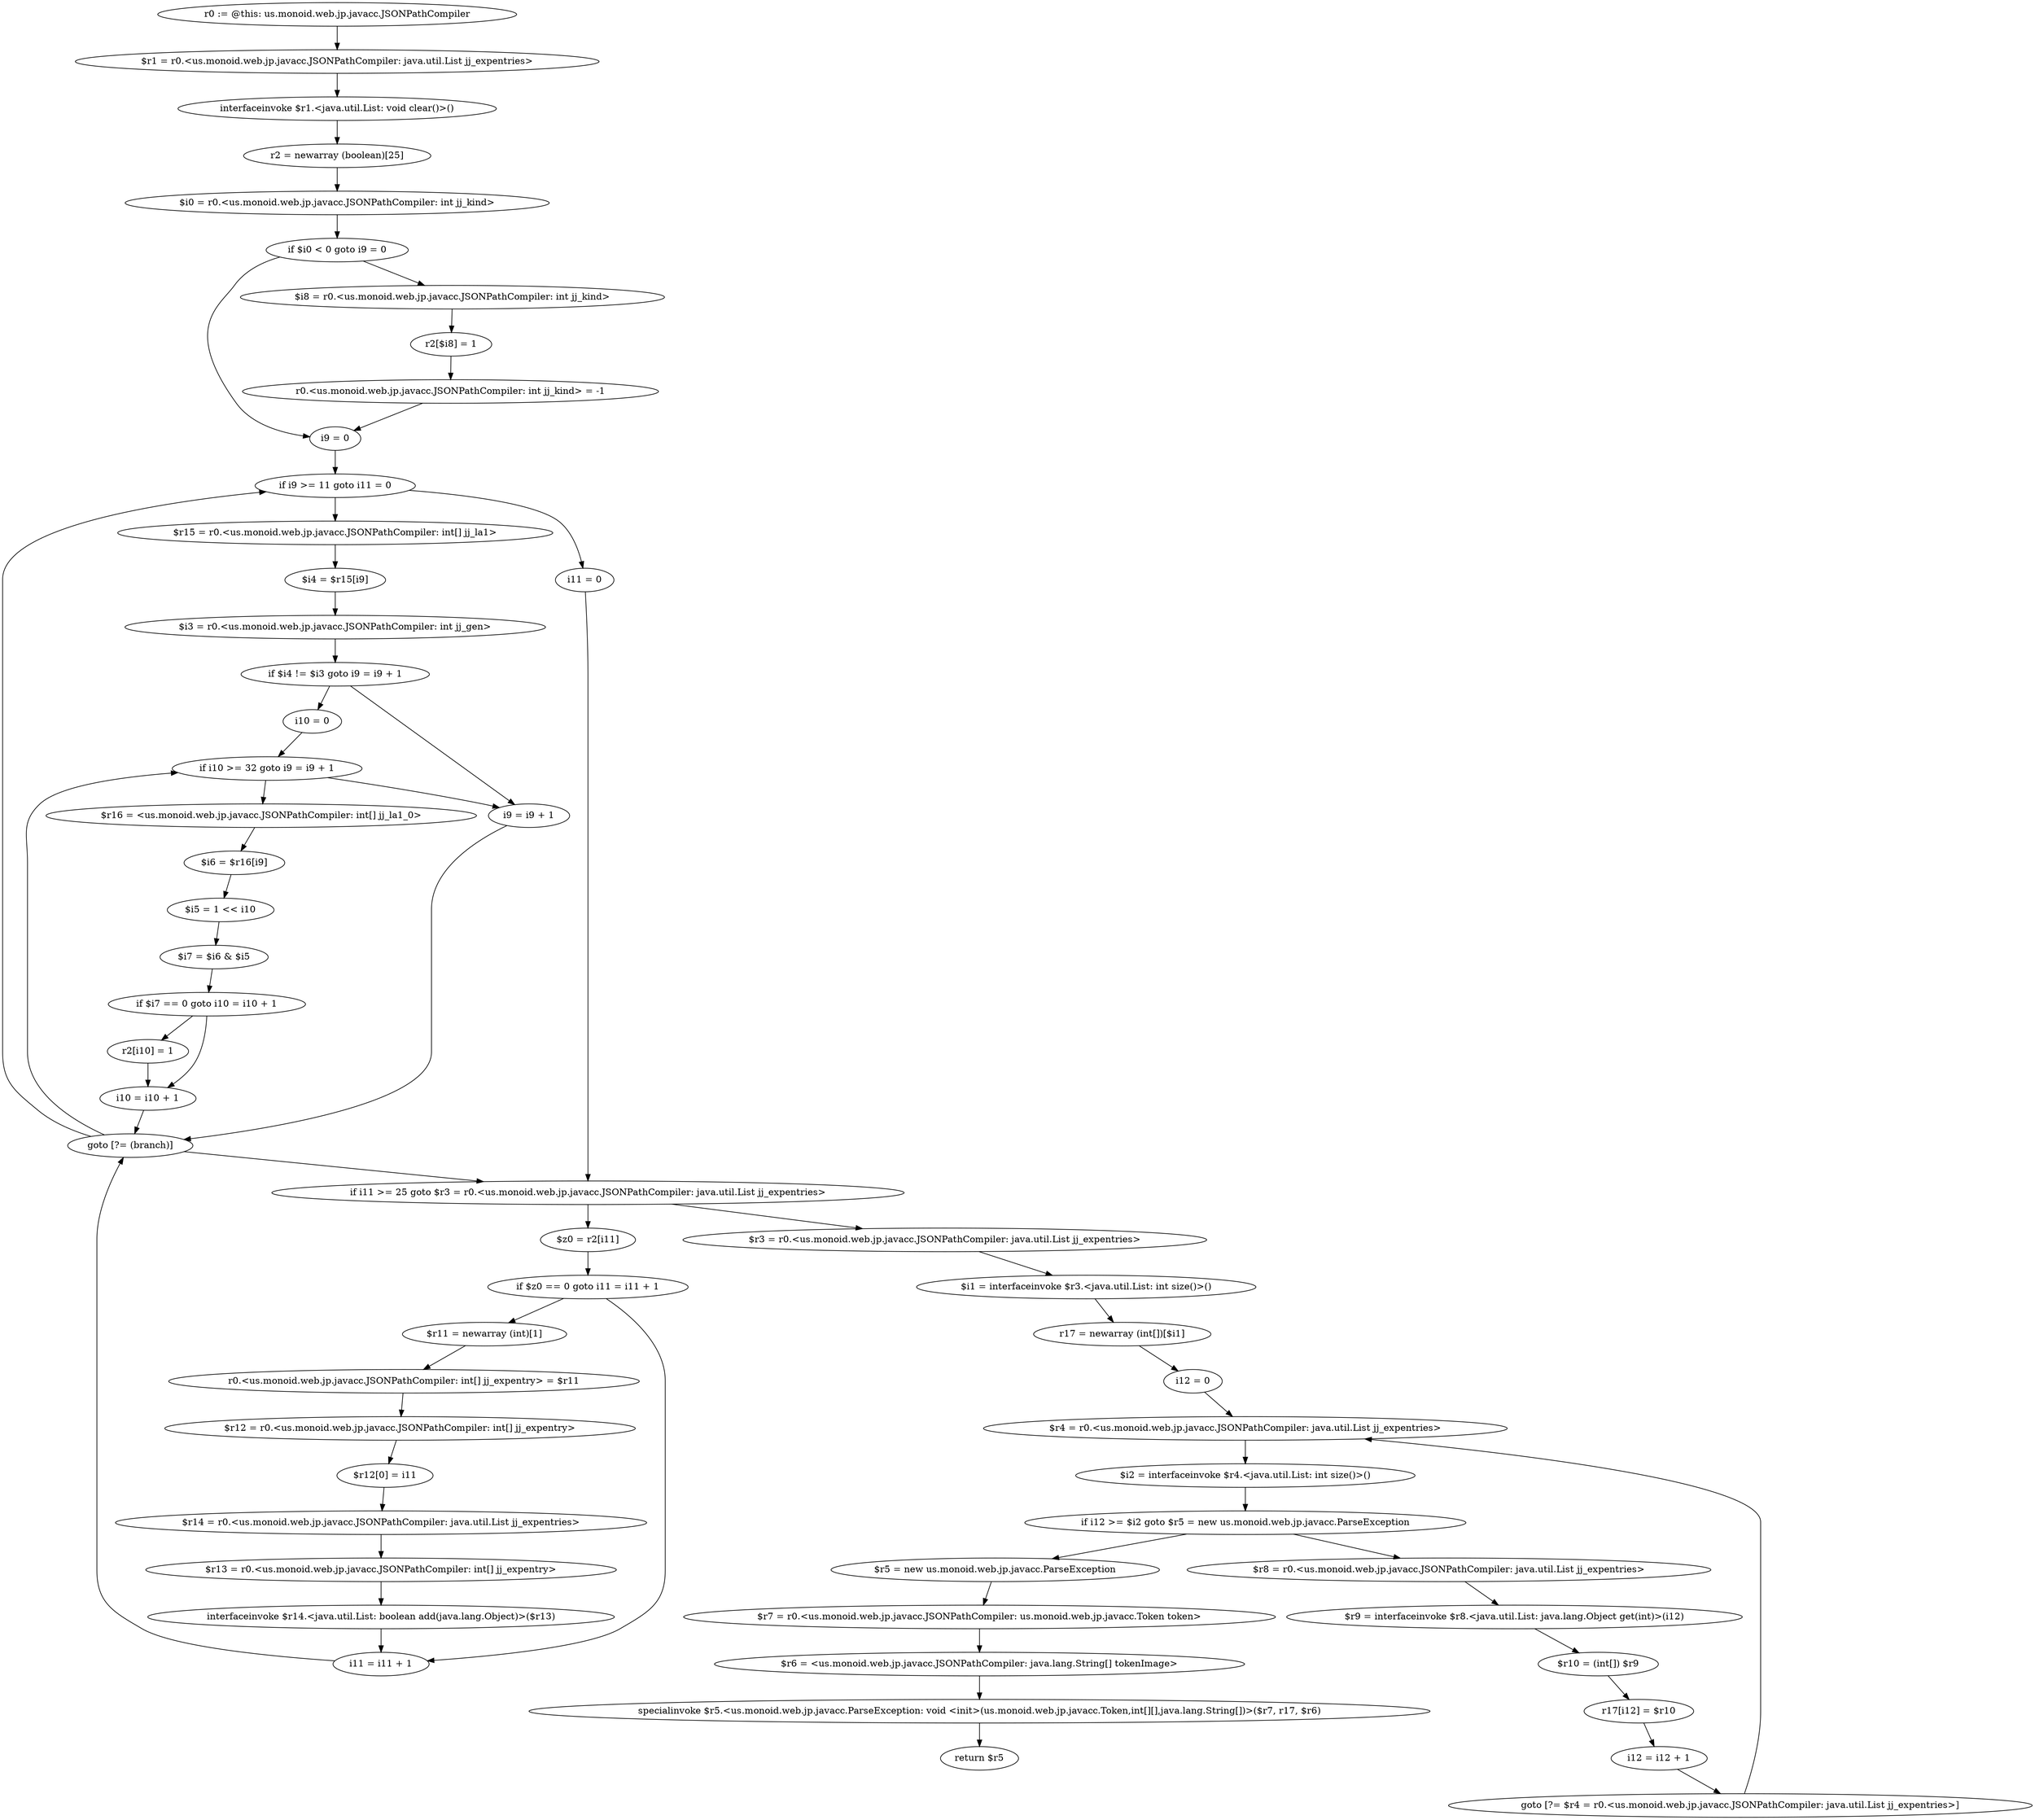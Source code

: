 digraph "unitGraph" {
    "r0 := @this: us.monoid.web.jp.javacc.JSONPathCompiler"
    "$r1 = r0.<us.monoid.web.jp.javacc.JSONPathCompiler: java.util.List jj_expentries>"
    "interfaceinvoke $r1.<java.util.List: void clear()>()"
    "r2 = newarray (boolean)[25]"
    "$i0 = r0.<us.monoid.web.jp.javacc.JSONPathCompiler: int jj_kind>"
    "if $i0 < 0 goto i9 = 0"
    "$i8 = r0.<us.monoid.web.jp.javacc.JSONPathCompiler: int jj_kind>"
    "r2[$i8] = 1"
    "r0.<us.monoid.web.jp.javacc.JSONPathCompiler: int jj_kind> = -1"
    "i9 = 0"
    "if i9 >= 11 goto i11 = 0"
    "$r15 = r0.<us.monoid.web.jp.javacc.JSONPathCompiler: int[] jj_la1>"
    "$i4 = $r15[i9]"
    "$i3 = r0.<us.monoid.web.jp.javacc.JSONPathCompiler: int jj_gen>"
    "if $i4 != $i3 goto i9 = i9 + 1"
    "i10 = 0"
    "if i10 >= 32 goto i9 = i9 + 1"
    "$r16 = <us.monoid.web.jp.javacc.JSONPathCompiler: int[] jj_la1_0>"
    "$i6 = $r16[i9]"
    "$i5 = 1 << i10"
    "$i7 = $i6 & $i5"
    "if $i7 == 0 goto i10 = i10 + 1"
    "r2[i10] = 1"
    "i10 = i10 + 1"
    "goto [?= (branch)]"
    "i9 = i9 + 1"
    "i11 = 0"
    "if i11 >= 25 goto $r3 = r0.<us.monoid.web.jp.javacc.JSONPathCompiler: java.util.List jj_expentries>"
    "$z0 = r2[i11]"
    "if $z0 == 0 goto i11 = i11 + 1"
    "$r11 = newarray (int)[1]"
    "r0.<us.monoid.web.jp.javacc.JSONPathCompiler: int[] jj_expentry> = $r11"
    "$r12 = r0.<us.monoid.web.jp.javacc.JSONPathCompiler: int[] jj_expentry>"
    "$r12[0] = i11"
    "$r14 = r0.<us.monoid.web.jp.javacc.JSONPathCompiler: java.util.List jj_expentries>"
    "$r13 = r0.<us.monoid.web.jp.javacc.JSONPathCompiler: int[] jj_expentry>"
    "interfaceinvoke $r14.<java.util.List: boolean add(java.lang.Object)>($r13)"
    "i11 = i11 + 1"
    "$r3 = r0.<us.monoid.web.jp.javacc.JSONPathCompiler: java.util.List jj_expentries>"
    "$i1 = interfaceinvoke $r3.<java.util.List: int size()>()"
    "r17 = newarray (int[])[$i1]"
    "i12 = 0"
    "$r4 = r0.<us.monoid.web.jp.javacc.JSONPathCompiler: java.util.List jj_expentries>"
    "$i2 = interfaceinvoke $r4.<java.util.List: int size()>()"
    "if i12 >= $i2 goto $r5 = new us.monoid.web.jp.javacc.ParseException"
    "$r8 = r0.<us.monoid.web.jp.javacc.JSONPathCompiler: java.util.List jj_expentries>"
    "$r9 = interfaceinvoke $r8.<java.util.List: java.lang.Object get(int)>(i12)"
    "$r10 = (int[]) $r9"
    "r17[i12] = $r10"
    "i12 = i12 + 1"
    "goto [?= $r4 = r0.<us.monoid.web.jp.javacc.JSONPathCompiler: java.util.List jj_expentries>]"
    "$r5 = new us.monoid.web.jp.javacc.ParseException"
    "$r7 = r0.<us.monoid.web.jp.javacc.JSONPathCompiler: us.monoid.web.jp.javacc.Token token>"
    "$r6 = <us.monoid.web.jp.javacc.JSONPathCompiler: java.lang.String[] tokenImage>"
    "specialinvoke $r5.<us.monoid.web.jp.javacc.ParseException: void <init>(us.monoid.web.jp.javacc.Token,int[][],java.lang.String[])>($r7, r17, $r6)"
    "return $r5"
    "r0 := @this: us.monoid.web.jp.javacc.JSONPathCompiler"->"$r1 = r0.<us.monoid.web.jp.javacc.JSONPathCompiler: java.util.List jj_expentries>";
    "$r1 = r0.<us.monoid.web.jp.javacc.JSONPathCompiler: java.util.List jj_expentries>"->"interfaceinvoke $r1.<java.util.List: void clear()>()";
    "interfaceinvoke $r1.<java.util.List: void clear()>()"->"r2 = newarray (boolean)[25]";
    "r2 = newarray (boolean)[25]"->"$i0 = r0.<us.monoid.web.jp.javacc.JSONPathCompiler: int jj_kind>";
    "$i0 = r0.<us.monoid.web.jp.javacc.JSONPathCompiler: int jj_kind>"->"if $i0 < 0 goto i9 = 0";
    "if $i0 < 0 goto i9 = 0"->"$i8 = r0.<us.monoid.web.jp.javacc.JSONPathCompiler: int jj_kind>";
    "if $i0 < 0 goto i9 = 0"->"i9 = 0";
    "$i8 = r0.<us.monoid.web.jp.javacc.JSONPathCompiler: int jj_kind>"->"r2[$i8] = 1";
    "r2[$i8] = 1"->"r0.<us.monoid.web.jp.javacc.JSONPathCompiler: int jj_kind> = -1";
    "r0.<us.monoid.web.jp.javacc.JSONPathCompiler: int jj_kind> = -1"->"i9 = 0";
    "i9 = 0"->"if i9 >= 11 goto i11 = 0";
    "if i9 >= 11 goto i11 = 0"->"$r15 = r0.<us.monoid.web.jp.javacc.JSONPathCompiler: int[] jj_la1>";
    "if i9 >= 11 goto i11 = 0"->"i11 = 0";
    "$r15 = r0.<us.monoid.web.jp.javacc.JSONPathCompiler: int[] jj_la1>"->"$i4 = $r15[i9]";
    "$i4 = $r15[i9]"->"$i3 = r0.<us.monoid.web.jp.javacc.JSONPathCompiler: int jj_gen>";
    "$i3 = r0.<us.monoid.web.jp.javacc.JSONPathCompiler: int jj_gen>"->"if $i4 != $i3 goto i9 = i9 + 1";
    "if $i4 != $i3 goto i9 = i9 + 1"->"i10 = 0";
    "if $i4 != $i3 goto i9 = i9 + 1"->"i9 = i9 + 1";
    "i10 = 0"->"if i10 >= 32 goto i9 = i9 + 1";
    "if i10 >= 32 goto i9 = i9 + 1"->"$r16 = <us.monoid.web.jp.javacc.JSONPathCompiler: int[] jj_la1_0>";
    "if i10 >= 32 goto i9 = i9 + 1"->"i9 = i9 + 1";
    "$r16 = <us.monoid.web.jp.javacc.JSONPathCompiler: int[] jj_la1_0>"->"$i6 = $r16[i9]";
    "$i6 = $r16[i9]"->"$i5 = 1 << i10";
    "$i5 = 1 << i10"->"$i7 = $i6 & $i5";
    "$i7 = $i6 & $i5"->"if $i7 == 0 goto i10 = i10 + 1";
    "if $i7 == 0 goto i10 = i10 + 1"->"r2[i10] = 1";
    "if $i7 == 0 goto i10 = i10 + 1"->"i10 = i10 + 1";
    "r2[i10] = 1"->"i10 = i10 + 1";
    "i10 = i10 + 1"->"goto [?= (branch)]";
    "goto [?= (branch)]"->"if i10 >= 32 goto i9 = i9 + 1";
    "i9 = i9 + 1"->"goto [?= (branch)]";
    "goto [?= (branch)]"->"if i9 >= 11 goto i11 = 0";
    "i11 = 0"->"if i11 >= 25 goto $r3 = r0.<us.monoid.web.jp.javacc.JSONPathCompiler: java.util.List jj_expentries>";
    "if i11 >= 25 goto $r3 = r0.<us.monoid.web.jp.javacc.JSONPathCompiler: java.util.List jj_expentries>"->"$z0 = r2[i11]";
    "if i11 >= 25 goto $r3 = r0.<us.monoid.web.jp.javacc.JSONPathCompiler: java.util.List jj_expentries>"->"$r3 = r0.<us.monoid.web.jp.javacc.JSONPathCompiler: java.util.List jj_expentries>";
    "$z0 = r2[i11]"->"if $z0 == 0 goto i11 = i11 + 1";
    "if $z0 == 0 goto i11 = i11 + 1"->"$r11 = newarray (int)[1]";
    "if $z0 == 0 goto i11 = i11 + 1"->"i11 = i11 + 1";
    "$r11 = newarray (int)[1]"->"r0.<us.monoid.web.jp.javacc.JSONPathCompiler: int[] jj_expentry> = $r11";
    "r0.<us.monoid.web.jp.javacc.JSONPathCompiler: int[] jj_expentry> = $r11"->"$r12 = r0.<us.monoid.web.jp.javacc.JSONPathCompiler: int[] jj_expentry>";
    "$r12 = r0.<us.monoid.web.jp.javacc.JSONPathCompiler: int[] jj_expentry>"->"$r12[0] = i11";
    "$r12[0] = i11"->"$r14 = r0.<us.monoid.web.jp.javacc.JSONPathCompiler: java.util.List jj_expentries>";
    "$r14 = r0.<us.monoid.web.jp.javacc.JSONPathCompiler: java.util.List jj_expentries>"->"$r13 = r0.<us.monoid.web.jp.javacc.JSONPathCompiler: int[] jj_expentry>";
    "$r13 = r0.<us.monoid.web.jp.javacc.JSONPathCompiler: int[] jj_expentry>"->"interfaceinvoke $r14.<java.util.List: boolean add(java.lang.Object)>($r13)";
    "interfaceinvoke $r14.<java.util.List: boolean add(java.lang.Object)>($r13)"->"i11 = i11 + 1";
    "i11 = i11 + 1"->"goto [?= (branch)]";
    "goto [?= (branch)]"->"if i11 >= 25 goto $r3 = r0.<us.monoid.web.jp.javacc.JSONPathCompiler: java.util.List jj_expentries>";
    "$r3 = r0.<us.monoid.web.jp.javacc.JSONPathCompiler: java.util.List jj_expentries>"->"$i1 = interfaceinvoke $r3.<java.util.List: int size()>()";
    "$i1 = interfaceinvoke $r3.<java.util.List: int size()>()"->"r17 = newarray (int[])[$i1]";
    "r17 = newarray (int[])[$i1]"->"i12 = 0";
    "i12 = 0"->"$r4 = r0.<us.monoid.web.jp.javacc.JSONPathCompiler: java.util.List jj_expentries>";
    "$r4 = r0.<us.monoid.web.jp.javacc.JSONPathCompiler: java.util.List jj_expentries>"->"$i2 = interfaceinvoke $r4.<java.util.List: int size()>()";
    "$i2 = interfaceinvoke $r4.<java.util.List: int size()>()"->"if i12 >= $i2 goto $r5 = new us.monoid.web.jp.javacc.ParseException";
    "if i12 >= $i2 goto $r5 = new us.monoid.web.jp.javacc.ParseException"->"$r8 = r0.<us.monoid.web.jp.javacc.JSONPathCompiler: java.util.List jj_expentries>";
    "if i12 >= $i2 goto $r5 = new us.monoid.web.jp.javacc.ParseException"->"$r5 = new us.monoid.web.jp.javacc.ParseException";
    "$r8 = r0.<us.monoid.web.jp.javacc.JSONPathCompiler: java.util.List jj_expentries>"->"$r9 = interfaceinvoke $r8.<java.util.List: java.lang.Object get(int)>(i12)";
    "$r9 = interfaceinvoke $r8.<java.util.List: java.lang.Object get(int)>(i12)"->"$r10 = (int[]) $r9";
    "$r10 = (int[]) $r9"->"r17[i12] = $r10";
    "r17[i12] = $r10"->"i12 = i12 + 1";
    "i12 = i12 + 1"->"goto [?= $r4 = r0.<us.monoid.web.jp.javacc.JSONPathCompiler: java.util.List jj_expentries>]";
    "goto [?= $r4 = r0.<us.monoid.web.jp.javacc.JSONPathCompiler: java.util.List jj_expentries>]"->"$r4 = r0.<us.monoid.web.jp.javacc.JSONPathCompiler: java.util.List jj_expentries>";
    "$r5 = new us.monoid.web.jp.javacc.ParseException"->"$r7 = r0.<us.monoid.web.jp.javacc.JSONPathCompiler: us.monoid.web.jp.javacc.Token token>";
    "$r7 = r0.<us.monoid.web.jp.javacc.JSONPathCompiler: us.monoid.web.jp.javacc.Token token>"->"$r6 = <us.monoid.web.jp.javacc.JSONPathCompiler: java.lang.String[] tokenImage>";
    "$r6 = <us.monoid.web.jp.javacc.JSONPathCompiler: java.lang.String[] tokenImage>"->"specialinvoke $r5.<us.monoid.web.jp.javacc.ParseException: void <init>(us.monoid.web.jp.javacc.Token,int[][],java.lang.String[])>($r7, r17, $r6)";
    "specialinvoke $r5.<us.monoid.web.jp.javacc.ParseException: void <init>(us.monoid.web.jp.javacc.Token,int[][],java.lang.String[])>($r7, r17, $r6)"->"return $r5";
}
